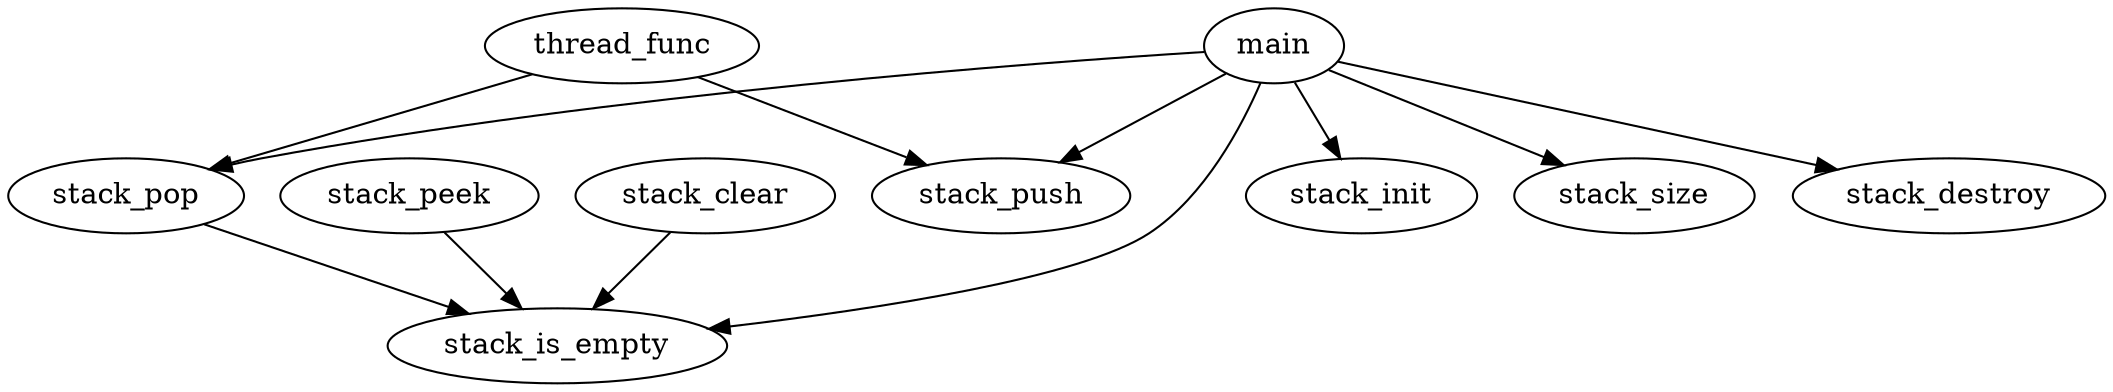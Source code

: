 digraph CallGraph {
"stack_pop" -> "stack_is_empty";
"stack_peek" -> "stack_is_empty";
"stack_clear" -> "stack_is_empty";
"thread_func" -> "stack_push";
"thread_func" -> "stack_pop";
"main" -> "stack_init";
"main" -> "stack_push";
"main" -> "stack_size";
"main" -> "stack_is_empty";
"main" -> "stack_pop";
"main" -> "stack_destroy";
}
